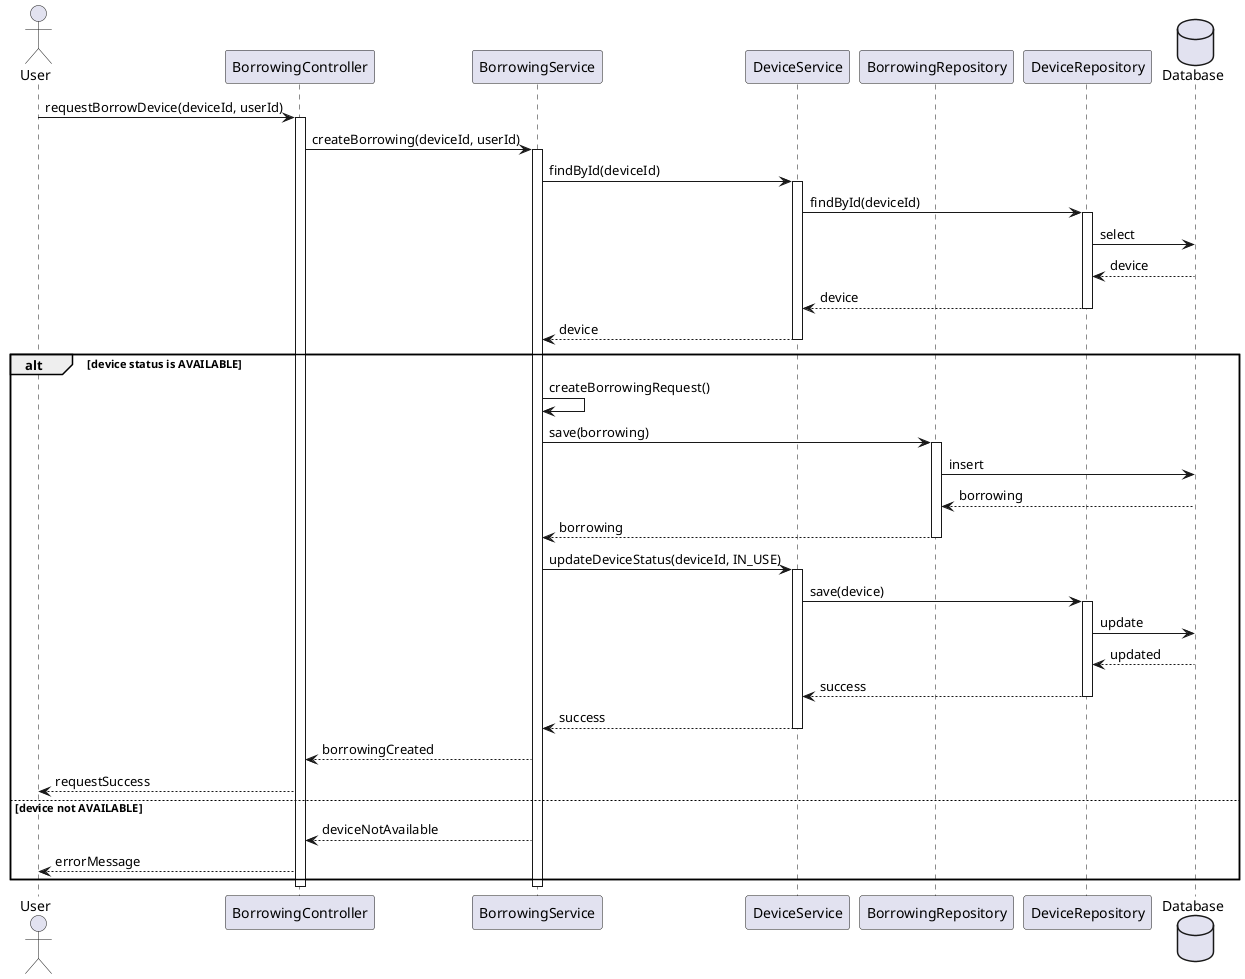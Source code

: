 @startuml
actor User
participant "BorrowingController" as BC
participant "BorrowingService" as BS
participant "DeviceService" as DS
participant "BorrowingRepository" as BR
participant "DeviceRepository" as DR
database "Database" as DB

User -> BC: requestBorrowDevice(deviceId, userId)
activate BC

BC -> BS: createBorrowing(deviceId, userId)
activate BS

BS -> DS: findById(deviceId)
activate DS
DS -> DR: findById(deviceId)
activate DR
DR -> DB: select
DB --> DR: device
DR --> DS: device
deactivate DR
DS --> BS: device
deactivate DS

alt device status is AVAILABLE
    BS -> BS: createBorrowingRequest()
    BS -> BR: save(borrowing)
    activate BR
    BR -> DB: insert
    DB --> BR: borrowing
    BR --> BS: borrowing
    deactivate BR

    BS -> DS: updateDeviceStatus(deviceId, IN_USE)
    activate DS
    DS -> DR: save(device)
    activate DR
    DR -> DB: update
    DB --> DR: updated
    DR --> DS: success
    deactivate DR
    DS --> BS: success
    deactivate DS

    BS --> BC: borrowingCreated
    BC --> User: requestSuccess

else device not AVAILABLE
    BS --> BC: deviceNotAvailable
    BC --> User: errorMessage
end

deactivate BS
deactivate BC

@enduml

@startuml
' Sequence 1: Trả thiết bị
title Trả thiết bị

actor User
participant "BorrowingController" as BC
participant "BorrowingService" as BS
participant "DeviceService" as DS
participant "BorrowingRepository" as BR
participant "DeviceRepository" as DR
database "Database" as DB

User -> BC: returnDevice(borrowId)
activate BC

BC -> BS: processReturn(borrowId)
activate BS

BS -> BR: findById(borrowId)
activate BR
BR -> DB: select
DB --> BR: borrowing
BR --> BS: borrowing
deactivate BR

BS -> DS: updateDeviceStatus(deviceId, AVAILABLE)
activate DS
DS -> DR: save(device)
DR -> DB: update
DB --> DR: updated
DR --> DS: success
deactivate DS

BS -> BR: updateBorrowingStatus(RETURNED)
activate BR
BR -> DB: update
DB --> BR: updated
BR --> BS: success
deactivate BR

BS --> BC: returnProcessed
BC --> User: returnSuccess

deactivate BS
deactivate BC

@enduml

@startuml
' Sequence 2: Báo hỏng thiết bị
title Báo hỏng thiết bị

actor User
participant "MaintenanceController" as MC
participant "MaintenanceService" as MS
participant "DeviceService" as DS
participant "MaintenanceRepository" as MR
participant "DeviceRepository" as DR
database "Database" as DB

User -> MC: reportBroken(deviceId, description)
activate MC

MC -> MS: createMaintenance(deviceId, description)
activate MS

MS -> DS: findById(deviceId)
activate DS
DS -> DR: findById(deviceId)
DR -> DB: select
DB --> DR: device
DR --> DS: device
deactivate DS

MS -> MS: createMaintenanceRecord()
MS -> MR: save(maintenance)
activate MR
MR -> DB: insert
DB --> MR: maintenance
MR --> MS: maintenance
deactivate MR

MS -> DS: updateDeviceStatus(deviceId, BROKEN)
activate DS
DS -> DR: save(device)
DR -> DB: update
DB --> DR: updated
DR --> DS: success
deactivate DS

MS --> MC: maintenanceCreated
MC --> User: reportSuccess

deactivate MS
deactivate MC

@enduml

@startuml
' Sequence 3: Thêm thiết bị mới
title Thêm thiết bị mới

actor Admin
participant "DeviceController" as DC
participant "DeviceService" as DS
participant "LocationService" as LS
participant "DeviceRepository" as DR
participant "LocationRepository" as LR
database "Database" as DB

Admin -> DC: addDevice(deviceInfo)
activate DC

DC -> DS: createDevice(deviceInfo)
activate DS

DS -> LS: validateLocation(locationId)
activate LS
LS -> LR: findById(locationId)
LR -> DB: select
DB --> LR: location
LR --> LS: location
deactivate LS

DS -> DS: validateDeviceInfo()
DS -> DR: save(device)
activate DR
DR -> DB: insert
DB --> DR: device
DR --> DS: device
deactivate DR

DS --> DC: deviceCreated
DC --> Admin: createSuccess

deactivate DS
deactivate DC

@enduml

@startuml
' Sequence 4: Phê duyệt yêu cầu mượn
title Phê duyệt yêu cầu mượn

actor Admin
participant "BorrowingController" as BC
participant "BorrowingService" as BS
participant "DeviceService" as DS
participant "BorrowingRepository" as BR
participant "DeviceRepository" as DR
database "Database" as DB

Admin -> BC: approveBorrowing(borrowId)
activate BC

BC -> BS: processBorrowingApproval(borrowId)
activate BS

BS -> BR: findById(borrowId)
activate BR
BR -> DB: select
DB --> BR: borrowing
BR --> BS: borrowing
deactivate BR

BS -> DS: checkDeviceAvailability(deviceId)
activate DS
DS -> DR: findById(deviceId)
DR -> DB: select
DB --> DR: device
DR --> DS: device
deactivate DS

alt device is available
    BS -> BR: updateBorrowingStatus(APPROVED)
    activate BR
    BR -> DB: update
    DB --> BR: updated
    BR --> BS: success
    deactivate BR

    BS -> DS: updateDeviceStatus(deviceId, OCCUPIED)
    activate DS
    DS -> DR: save(device)
    DR -> DB: update
    DB --> DR: updated
    DR --> DS: success
    deactivate DS

    BS --> BC: approvalSuccess
    BC --> Admin: approveSuccess
else
    BS --> BC: deviceNotAvailable
    BC --> Admin: approvalFailed
end

deactivate BS
deactivate BC

@enduml